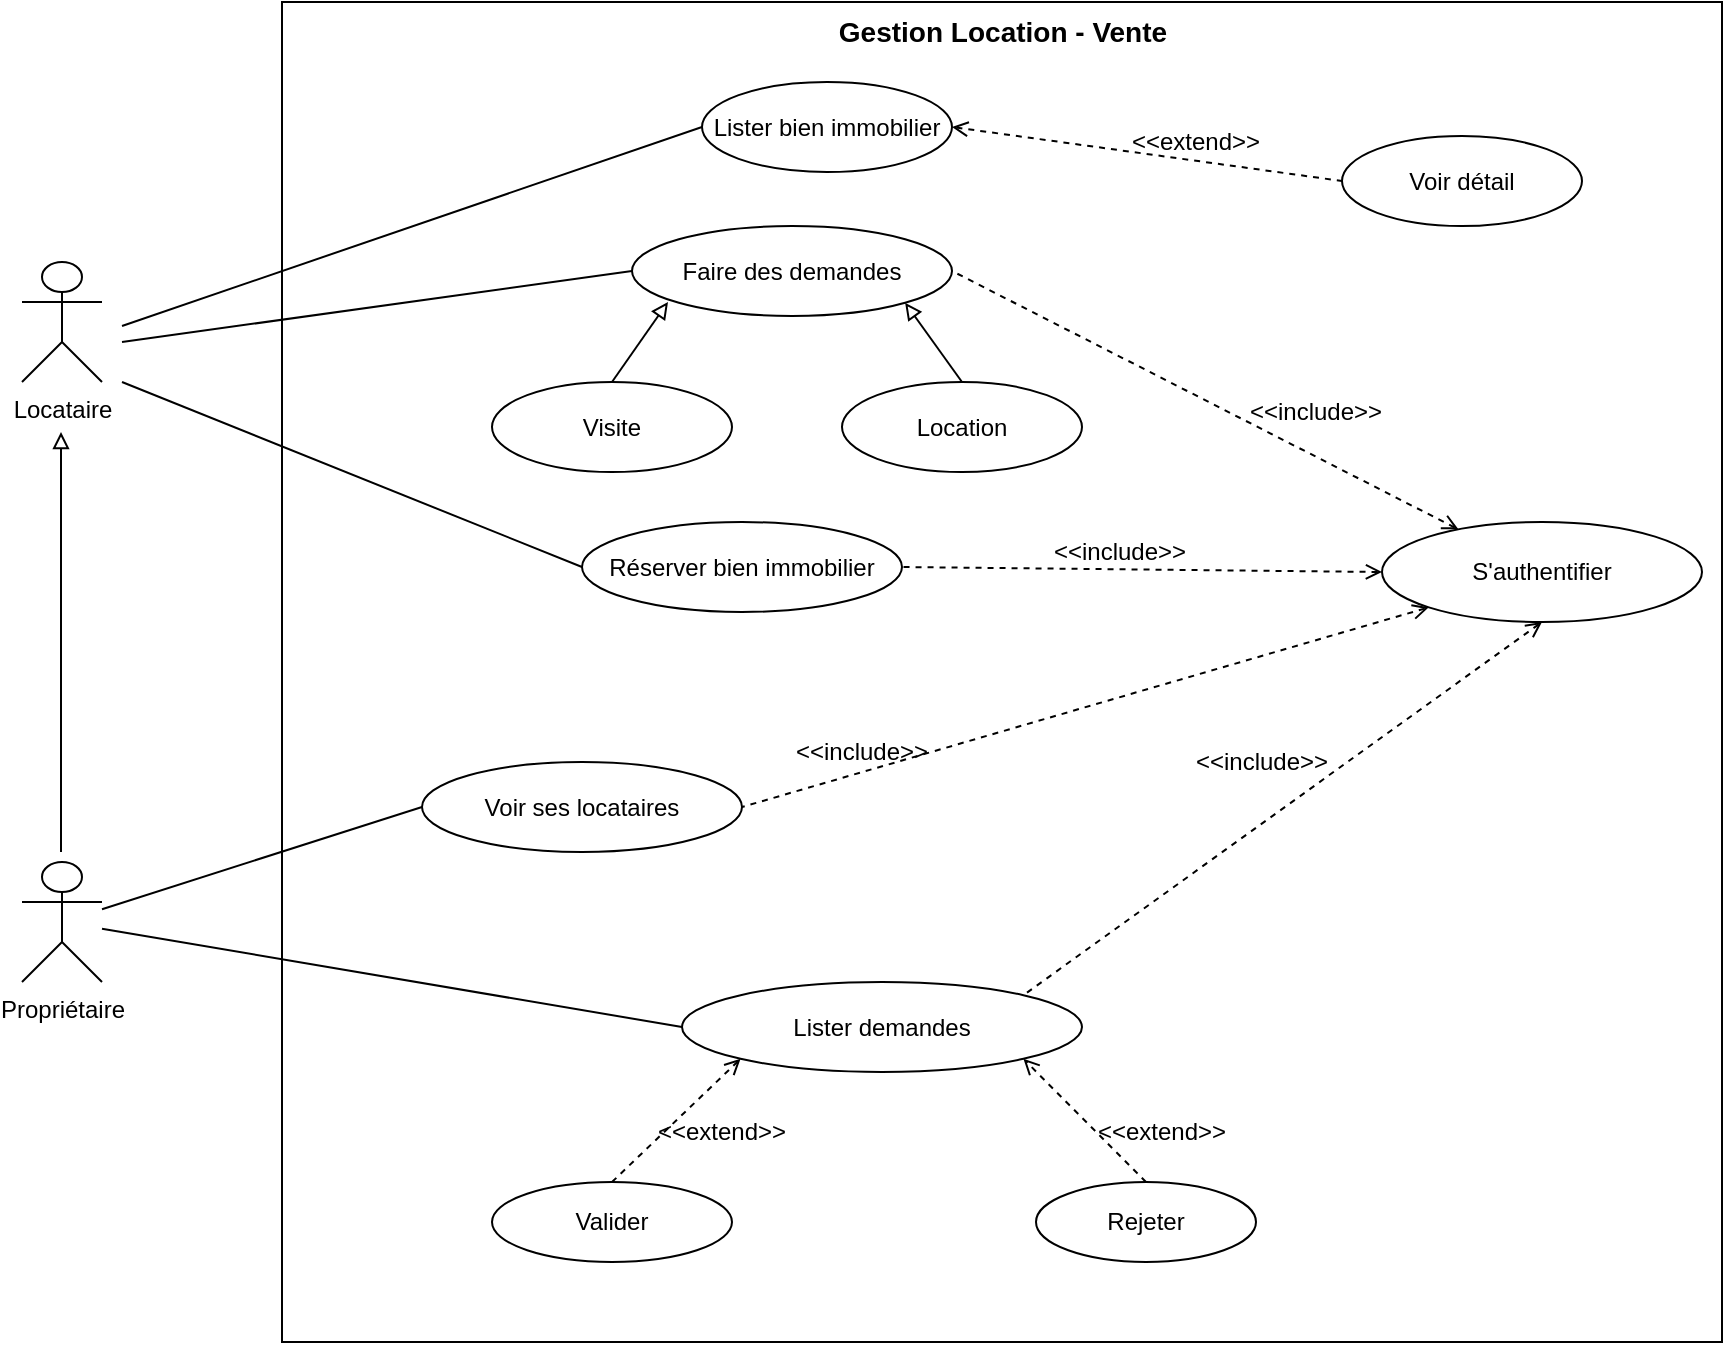 <mxfile version="24.9.3">
  <diagram name="Page-1" id="ixH4_KPr5hCZXWi3gBmB">
    <mxGraphModel dx="1114" dy="560" grid="1" gridSize="10" guides="1" tooltips="1" connect="1" arrows="1" fold="1" page="1" pageScale="1" pageWidth="827" pageHeight="1169" math="0" shadow="0">
      <root>
        <mxCell id="0" />
        <mxCell id="1" parent="0" />
        <mxCell id="ok2B8oD9iGJoV4g9TKL3-38" value="&lt;font style=&quot;vertical-align: inherit;&quot;&gt;&lt;font style=&quot;vertical-align: inherit;&quot;&gt;Locataire&lt;/font&gt;&lt;/font&gt;" style="shape=umlActor;verticalLabelPosition=bottom;verticalAlign=top;html=1;outlineConnect=0;" vertex="1" parent="1">
          <mxGeometry x="70" y="270" width="40" height="60" as="geometry" />
        </mxCell>
        <mxCell id="ok2B8oD9iGJoV4g9TKL3-39" value="" style="rounded=0;whiteSpace=wrap;html=1;" vertex="1" parent="1">
          <mxGeometry x="200" y="140" width="720" height="670" as="geometry" />
        </mxCell>
        <mxCell id="ok2B8oD9iGJoV4g9TKL3-40" value="&lt;font style=&quot;vertical-align: inherit; font-size: 14px;&quot;&gt;&lt;font style=&quot;vertical-align: inherit; font-size: 14px;&quot;&gt;&lt;font style=&quot;vertical-align: inherit;&quot;&gt;&lt;font style=&quot;vertical-align: inherit;&quot;&gt;&lt;font style=&quot;vertical-align: inherit;&quot;&gt;&lt;font style=&quot;vertical-align: inherit;&quot;&gt;Gestion Location - Vente&lt;/font&gt;&lt;/font&gt;&lt;/font&gt;&lt;/font&gt;&lt;/font&gt;&lt;/font&gt;" style="text;html=1;align=center;verticalAlign=middle;whiteSpace=wrap;rounded=0;fontStyle=1;fontSize=14;" vertex="1" parent="1">
          <mxGeometry x="470.63" y="140" width="178.75" height="30" as="geometry" />
        </mxCell>
        <mxCell id="ok2B8oD9iGJoV4g9TKL3-41" value="Faire des demandes" style="ellipse;whiteSpace=wrap;html=1;" vertex="1" parent="1">
          <mxGeometry x="375" y="252" width="160" height="45" as="geometry" />
        </mxCell>
        <mxCell id="ok2B8oD9iGJoV4g9TKL3-42" value="&lt;font style=&quot;vertical-align: inherit;&quot;&gt;&lt;font style=&quot;vertical-align: inherit;&quot;&gt;&lt;font style=&quot;vertical-align: inherit;&quot;&gt;&lt;font style=&quot;vertical-align: inherit;&quot;&gt;&lt;font style=&quot;vertical-align: inherit;&quot;&gt;&lt;font style=&quot;vertical-align: inherit;&quot;&gt;&lt;font style=&quot;vertical-align: inherit;&quot;&gt;&lt;font style=&quot;vertical-align: inherit;&quot;&gt;Voir détail&lt;/font&gt;&lt;/font&gt;&lt;/font&gt;&lt;/font&gt;&lt;/font&gt;&lt;/font&gt;&lt;/font&gt;&lt;/font&gt;" style="ellipse;whiteSpace=wrap;html=1;" vertex="1" parent="1">
          <mxGeometry x="730" y="207" width="120" height="45" as="geometry" />
        </mxCell>
        <mxCell id="ok2B8oD9iGJoV4g9TKL3-43" value="&lt;font style=&quot;vertical-align: inherit;&quot;&gt;&lt;font style=&quot;vertical-align: inherit;&quot;&gt;&lt;font style=&quot;vertical-align: inherit;&quot;&gt;&lt;font style=&quot;vertical-align: inherit;&quot;&gt;&lt;font style=&quot;vertical-align: inherit;&quot;&gt;&lt;font style=&quot;vertical-align: inherit;&quot;&gt;&lt;font style=&quot;vertical-align: inherit;&quot;&gt;&lt;font style=&quot;vertical-align: inherit;&quot;&gt;Lister bien immobilier&lt;/font&gt;&lt;/font&gt;&lt;/font&gt;&lt;/font&gt;&lt;/font&gt;&lt;/font&gt;&lt;/font&gt;&lt;/font&gt;" style="ellipse;whiteSpace=wrap;html=1;" vertex="1" parent="1">
          <mxGeometry x="410" y="180" width="125" height="45" as="geometry" />
        </mxCell>
        <mxCell id="ok2B8oD9iGJoV4g9TKL3-44" value="&lt;font style=&quot;vertical-align: inherit;&quot;&gt;&lt;font style=&quot;vertical-align: inherit;&quot;&gt;&lt;font style=&quot;vertical-align: inherit;&quot;&gt;&lt;font style=&quot;vertical-align: inherit;&quot;&gt;&lt;font style=&quot;vertical-align: inherit;&quot;&gt;&lt;font style=&quot;vertical-align: inherit;&quot;&gt;&lt;font style=&quot;vertical-align: inherit;&quot;&gt;&lt;font style=&quot;vertical-align: inherit;&quot;&gt;S&#39;authentifier&lt;/font&gt;&lt;/font&gt;&lt;/font&gt;&lt;/font&gt;&lt;/font&gt;&lt;/font&gt;&lt;/font&gt;&lt;/font&gt;" style="ellipse;whiteSpace=wrap;html=1;" vertex="1" parent="1">
          <mxGeometry x="750" y="400" width="160" height="50" as="geometry" />
        </mxCell>
        <mxCell id="ok2B8oD9iGJoV4g9TKL3-45" value="&lt;font style=&quot;vertical-align: inherit;&quot;&gt;&lt;font style=&quot;vertical-align: inherit;&quot;&gt;&lt;font style=&quot;vertical-align: inherit;&quot;&gt;&lt;font style=&quot;vertical-align: inherit;&quot;&gt;&lt;font style=&quot;vertical-align: inherit;&quot;&gt;&lt;font style=&quot;vertical-align: inherit;&quot;&gt;&lt;font style=&quot;vertical-align: inherit;&quot;&gt;&lt;font style=&quot;vertical-align: inherit;&quot;&gt;Lister demandes&lt;/font&gt;&lt;/font&gt;&lt;/font&gt;&lt;/font&gt;&lt;/font&gt;&lt;/font&gt;&lt;/font&gt;&lt;/font&gt;" style="ellipse;whiteSpace=wrap;html=1;" vertex="1" parent="1">
          <mxGeometry x="400" y="630" width="200" height="45" as="geometry" />
        </mxCell>
        <mxCell id="ok2B8oD9iGJoV4g9TKL3-46" style="rounded=0;orthogonalLoop=1;jettySize=auto;html=1;exitX=0.5;exitY=0;exitDx=0;exitDy=0;endArrow=open;endFill=0;entryX=1;entryY=1;entryDx=0;entryDy=0;startArrow=none;startFill=0;dashed=1;" edge="1" parent="1" source="ok2B8oD9iGJoV4g9TKL3-47" target="ok2B8oD9iGJoV4g9TKL3-45">
          <mxGeometry relative="1" as="geometry">
            <mxPoint x="520" y="640" as="targetPoint" />
          </mxGeometry>
        </mxCell>
        <mxCell id="ok2B8oD9iGJoV4g9TKL3-47" value="&lt;font style=&quot;vertical-align: inherit;&quot;&gt;&lt;font style=&quot;vertical-align: inherit;&quot;&gt;&lt;font style=&quot;vertical-align: inherit;&quot;&gt;&lt;font style=&quot;vertical-align: inherit;&quot;&gt;&lt;font style=&quot;vertical-align: inherit;&quot;&gt;&lt;font style=&quot;vertical-align: inherit;&quot;&gt;&lt;font style=&quot;vertical-align: inherit;&quot;&gt;&lt;font style=&quot;vertical-align: inherit;&quot;&gt;Rejeter&lt;/font&gt;&lt;/font&gt;&lt;/font&gt;&lt;/font&gt;&lt;/font&gt;&lt;/font&gt;&lt;/font&gt;&lt;/font&gt;" style="ellipse;whiteSpace=wrap;html=1;" vertex="1" parent="1">
          <mxGeometry x="577" y="730" width="110" height="40" as="geometry" />
        </mxCell>
        <mxCell id="ok2B8oD9iGJoV4g9TKL3-48" style="rounded=0;orthogonalLoop=1;jettySize=auto;html=1;entryX=0;entryY=1;entryDx=0;entryDy=0;endArrow=open;endFill=0;exitX=0.5;exitY=0;exitDx=0;exitDy=0;dashed=1;startArrow=none;startFill=0;" edge="1" parent="1" source="ok2B8oD9iGJoV4g9TKL3-49" target="ok2B8oD9iGJoV4g9TKL3-45">
          <mxGeometry relative="1" as="geometry" />
        </mxCell>
        <mxCell id="ok2B8oD9iGJoV4g9TKL3-49" value="&lt;font style=&quot;vertical-align: inherit;&quot;&gt;&lt;font style=&quot;vertical-align: inherit;&quot;&gt;&lt;font style=&quot;vertical-align: inherit;&quot;&gt;&lt;font style=&quot;vertical-align: inherit;&quot;&gt;&lt;font style=&quot;vertical-align: inherit;&quot;&gt;&lt;font style=&quot;vertical-align: inherit;&quot;&gt;&lt;font style=&quot;vertical-align: inherit;&quot;&gt;&lt;font style=&quot;vertical-align: inherit;&quot;&gt;Valider&lt;/font&gt;&lt;/font&gt;&lt;/font&gt;&lt;/font&gt;&lt;/font&gt;&lt;/font&gt;&lt;/font&gt;&lt;/font&gt;" style="ellipse;whiteSpace=wrap;html=1;" vertex="1" parent="1">
          <mxGeometry x="305" y="730" width="120" height="40" as="geometry" />
        </mxCell>
        <mxCell id="ok2B8oD9iGJoV4g9TKL3-50" value="" style="endArrow=none;html=1;rounded=0;exitX=1;exitY=0.5;exitDx=0;exitDy=0;entryX=0;entryY=0.5;entryDx=0;entryDy=0;dashed=1;startArrow=open;startFill=0;" edge="1" parent="1" source="ok2B8oD9iGJoV4g9TKL3-43" target="ok2B8oD9iGJoV4g9TKL3-42">
          <mxGeometry width="50" height="50" relative="1" as="geometry">
            <mxPoint x="540" y="269" as="sourcePoint" />
            <mxPoint x="586" y="233" as="targetPoint" />
          </mxGeometry>
        </mxCell>
        <mxCell id="ok2B8oD9iGJoV4g9TKL3-51" value="&amp;lt;&amp;lt;extend&amp;gt;&amp;gt;" style="text;html=1;align=center;verticalAlign=middle;whiteSpace=wrap;rounded=0;" vertex="1" parent="1">
          <mxGeometry x="627" y="195" width="60" height="30" as="geometry" />
        </mxCell>
        <mxCell id="ok2B8oD9iGJoV4g9TKL3-52" value="" style="endArrow=none;html=1;rounded=0;dashed=1;startArrow=open;startFill=0;entryX=1;entryY=0.5;entryDx=0;entryDy=0;" edge="1" parent="1" source="ok2B8oD9iGJoV4g9TKL3-44" target="ok2B8oD9iGJoV4g9TKL3-41">
          <mxGeometry width="50" height="50" relative="1" as="geometry">
            <mxPoint x="370" y="330" as="sourcePoint" />
            <mxPoint x="510" y="299" as="targetPoint" />
          </mxGeometry>
        </mxCell>
        <mxCell id="ok2B8oD9iGJoV4g9TKL3-53" value="&amp;lt;&amp;lt;include&lt;span style=&quot;background-color: initial;&quot;&gt;&amp;gt;&amp;gt;&lt;/span&gt;" style="text;html=1;align=center;verticalAlign=middle;whiteSpace=wrap;rounded=0;" vertex="1" parent="1">
          <mxGeometry x="687" y="330" width="60" height="30" as="geometry" />
        </mxCell>
        <mxCell id="ok2B8oD9iGJoV4g9TKL3-54" value="" style="endArrow=none;html=1;rounded=0;dashed=1;startArrow=open;startFill=0;entryX=1;entryY=0.5;entryDx=0;entryDy=0;exitX=0;exitY=1;exitDx=0;exitDy=0;" edge="1" parent="1" source="ok2B8oD9iGJoV4g9TKL3-44" target="ok2B8oD9iGJoV4g9TKL3-61">
          <mxGeometry width="50" height="50" relative="1" as="geometry">
            <mxPoint x="726.931" y="419.998" as="sourcePoint" />
            <mxPoint x="535.001" y="559.09" as="targetPoint" />
          </mxGeometry>
        </mxCell>
        <mxCell id="ok2B8oD9iGJoV4g9TKL3-55" value="&amp;lt;&amp;lt;include&lt;span style=&quot;background-color: initial;&quot;&gt;&amp;gt;&amp;gt;&lt;/span&gt;" style="text;html=1;align=center;verticalAlign=middle;whiteSpace=wrap;rounded=0;" vertex="1" parent="1">
          <mxGeometry x="460" y="500" width="60" height="30" as="geometry" />
        </mxCell>
        <mxCell id="ok2B8oD9iGJoV4g9TKL3-77" style="edgeStyle=orthogonalEdgeStyle;rounded=0;orthogonalLoop=1;jettySize=auto;html=1;exitX=0.5;exitY=0;exitDx=0;exitDy=0;exitPerimeter=0;endArrow=block;endFill=0;" edge="1" parent="1">
          <mxGeometry relative="1" as="geometry">
            <mxPoint x="89.5" y="355" as="targetPoint" />
            <mxPoint x="89.5" y="565" as="sourcePoint" />
          </mxGeometry>
        </mxCell>
        <mxCell id="ok2B8oD9iGJoV4g9TKL3-56" value="&lt;font style=&quot;vertical-align: inherit;&quot;&gt;&lt;font style=&quot;vertical-align: inherit;&quot;&gt;Propriétaire&lt;/font&gt;&lt;/font&gt;" style="shape=umlActor;verticalLabelPosition=bottom;verticalAlign=top;html=1;outlineConnect=0;" vertex="1" parent="1">
          <mxGeometry x="70" y="570" width="40" height="60" as="geometry" />
        </mxCell>
        <mxCell id="ok2B8oD9iGJoV4g9TKL3-58" value="&lt;font style=&quot;vertical-align: inherit;&quot;&gt;&lt;font style=&quot;vertical-align: inherit;&quot;&gt;&lt;font style=&quot;vertical-align: inherit;&quot;&gt;&lt;font style=&quot;vertical-align: inherit;&quot;&gt;Visite&lt;/font&gt;&lt;/font&gt;&lt;/font&gt;&lt;/font&gt;" style="ellipse;whiteSpace=wrap;html=1;" vertex="1" parent="1">
          <mxGeometry x="305" y="330" width="120" height="45" as="geometry" />
        </mxCell>
        <mxCell id="ok2B8oD9iGJoV4g9TKL3-59" value="&lt;font style=&quot;vertical-align: inherit;&quot;&gt;&lt;font style=&quot;vertical-align: inherit;&quot;&gt;&lt;font style=&quot;vertical-align: inherit;&quot;&gt;&lt;font style=&quot;vertical-align: inherit;&quot;&gt;Location&lt;/font&gt;&lt;/font&gt;&lt;/font&gt;&lt;/font&gt;" style="ellipse;whiteSpace=wrap;html=1;" vertex="1" parent="1">
          <mxGeometry x="480" y="330" width="120" height="45" as="geometry" />
        </mxCell>
        <mxCell id="ok2B8oD9iGJoV4g9TKL3-60" value="Réserver bien immobilier" style="ellipse;whiteSpace=wrap;html=1;" vertex="1" parent="1">
          <mxGeometry x="350" y="400" width="160" height="45" as="geometry" />
        </mxCell>
        <mxCell id="ok2B8oD9iGJoV4g9TKL3-61" value="Voir ses locataires" style="ellipse;whiteSpace=wrap;html=1;" vertex="1" parent="1">
          <mxGeometry x="270" y="520" width="160" height="45" as="geometry" />
        </mxCell>
        <mxCell id="ok2B8oD9iGJoV4g9TKL3-62" value="" style="endArrow=none;html=1;rounded=0;dashed=1;startArrow=open;startFill=0;entryX=1;entryY=0;entryDx=0;entryDy=0;exitX=0.5;exitY=1;exitDx=0;exitDy=0;" edge="1" parent="1" source="ok2B8oD9iGJoV4g9TKL3-44" target="ok2B8oD9iGJoV4g9TKL3-45">
          <mxGeometry width="50" height="50" relative="1" as="geometry">
            <mxPoint x="773" y="493" as="sourcePoint" />
            <mxPoint x="582" y="632" as="targetPoint" />
          </mxGeometry>
        </mxCell>
        <mxCell id="ok2B8oD9iGJoV4g9TKL3-63" value="" style="endArrow=none;html=1;rounded=0;entryX=0;entryY=0.5;entryDx=0;entryDy=0;" edge="1" parent="1" target="ok2B8oD9iGJoV4g9TKL3-43">
          <mxGeometry width="50" height="50" relative="1" as="geometry">
            <mxPoint x="120" y="302" as="sourcePoint" />
            <mxPoint x="170" y="252" as="targetPoint" />
          </mxGeometry>
        </mxCell>
        <mxCell id="ok2B8oD9iGJoV4g9TKL3-64" value="" style="endArrow=none;html=1;rounded=0;entryX=0;entryY=0.5;entryDx=0;entryDy=0;" edge="1" parent="1" target="ok2B8oD9iGJoV4g9TKL3-41">
          <mxGeometry width="50" height="50" relative="1" as="geometry">
            <mxPoint x="120" y="310" as="sourcePoint" />
            <mxPoint x="425" y="237" as="targetPoint" />
          </mxGeometry>
        </mxCell>
        <mxCell id="ok2B8oD9iGJoV4g9TKL3-65" value="" style="endArrow=none;html=1;rounded=0;entryX=0;entryY=0.5;entryDx=0;entryDy=0;" edge="1" parent="1" target="ok2B8oD9iGJoV4g9TKL3-60">
          <mxGeometry width="50" height="50" relative="1" as="geometry">
            <mxPoint x="120" y="330" as="sourcePoint" />
            <mxPoint x="315" y="410" as="targetPoint" />
          </mxGeometry>
        </mxCell>
        <mxCell id="ok2B8oD9iGJoV4g9TKL3-66" value="" style="endArrow=none;html=1;rounded=0;dashed=1;startArrow=open;startFill=0;entryX=1;entryY=0.5;entryDx=0;entryDy=0;exitX=0;exitY=0.5;exitDx=0;exitDy=0;" edge="1" parent="1" source="ok2B8oD9iGJoV4g9TKL3-44" target="ok2B8oD9iGJoV4g9TKL3-60">
          <mxGeometry width="50" height="50" relative="1" as="geometry">
            <mxPoint x="693" y="400" as="sourcePoint" />
            <mxPoint x="350" y="500" as="targetPoint" />
          </mxGeometry>
        </mxCell>
        <mxCell id="ok2B8oD9iGJoV4g9TKL3-67" value="" style="endArrow=none;html=1;rounded=0;entryX=0;entryY=0.5;entryDx=0;entryDy=0;" edge="1" parent="1" source="ok2B8oD9iGJoV4g9TKL3-56" target="ok2B8oD9iGJoV4g9TKL3-61">
          <mxGeometry width="50" height="50" relative="1" as="geometry">
            <mxPoint x="110" y="400" as="sourcePoint" />
            <mxPoint x="340" y="493" as="targetPoint" />
          </mxGeometry>
        </mxCell>
        <mxCell id="ok2B8oD9iGJoV4g9TKL3-68" value="" style="endArrow=none;html=1;rounded=0;entryX=0;entryY=0.5;entryDx=0;entryDy=0;" edge="1" parent="1" source="ok2B8oD9iGJoV4g9TKL3-56" target="ok2B8oD9iGJoV4g9TKL3-45">
          <mxGeometry width="50" height="50" relative="1" as="geometry">
            <mxPoint x="124" y="660" as="sourcePoint" />
            <mxPoint x="274" y="694" as="targetPoint" />
          </mxGeometry>
        </mxCell>
        <mxCell id="ok2B8oD9iGJoV4g9TKL3-69" value="&amp;lt;&amp;lt;extend&amp;gt;&amp;gt;" style="text;html=1;align=center;verticalAlign=middle;whiteSpace=wrap;rounded=0;" vertex="1" parent="1">
          <mxGeometry x="390" y="690" width="60" height="30" as="geometry" />
        </mxCell>
        <mxCell id="ok2B8oD9iGJoV4g9TKL3-70" value="&amp;lt;&amp;lt;extend&amp;gt;&amp;gt;" style="text;html=1;align=center;verticalAlign=middle;whiteSpace=wrap;rounded=0;" vertex="1" parent="1">
          <mxGeometry x="610" y="690" width="60" height="30" as="geometry" />
        </mxCell>
        <mxCell id="ok2B8oD9iGJoV4g9TKL3-71" value="&amp;lt;&amp;lt;include&lt;span style=&quot;background-color: initial;&quot;&gt;&amp;gt;&amp;gt;&lt;/span&gt;" style="text;html=1;align=center;verticalAlign=middle;whiteSpace=wrap;rounded=0;" vertex="1" parent="1">
          <mxGeometry x="660" y="505" width="60" height="30" as="geometry" />
        </mxCell>
        <mxCell id="ok2B8oD9iGJoV4g9TKL3-72" value="&amp;lt;&amp;lt;include&lt;span style=&quot;background-color: initial;&quot;&gt;&amp;gt;&amp;gt;&lt;/span&gt;" style="text;html=1;align=center;verticalAlign=middle;whiteSpace=wrap;rounded=0;" vertex="1" parent="1">
          <mxGeometry x="589.38" y="400" width="60" height="30" as="geometry" />
        </mxCell>
        <mxCell id="ok2B8oD9iGJoV4g9TKL3-73" style="rounded=0;orthogonalLoop=1;jettySize=auto;html=1;entryX=0;entryY=1;entryDx=0;entryDy=0;endArrow=block;endFill=0;exitX=0.5;exitY=0;exitDx=0;exitDy=0;startArrow=none;startFill=0;" edge="1" parent="1" source="ok2B8oD9iGJoV4g9TKL3-58">
          <mxGeometry relative="1" as="geometry">
            <mxPoint x="330" y="347" as="sourcePoint" />
            <mxPoint x="393" y="290" as="targetPoint" />
          </mxGeometry>
        </mxCell>
        <mxCell id="ok2B8oD9iGJoV4g9TKL3-74" style="rounded=0;orthogonalLoop=1;jettySize=auto;html=1;entryX=1;entryY=1;entryDx=0;entryDy=0;endArrow=block;endFill=0;exitX=0.5;exitY=0;exitDx=0;exitDy=0;startArrow=none;startFill=0;" edge="1" parent="1" source="ok2B8oD9iGJoV4g9TKL3-59" target="ok2B8oD9iGJoV4g9TKL3-41">
          <mxGeometry relative="1" as="geometry">
            <mxPoint x="425" y="340" as="sourcePoint" />
            <mxPoint x="468" y="300" as="targetPoint" />
          </mxGeometry>
        </mxCell>
      </root>
    </mxGraphModel>
  </diagram>
</mxfile>

